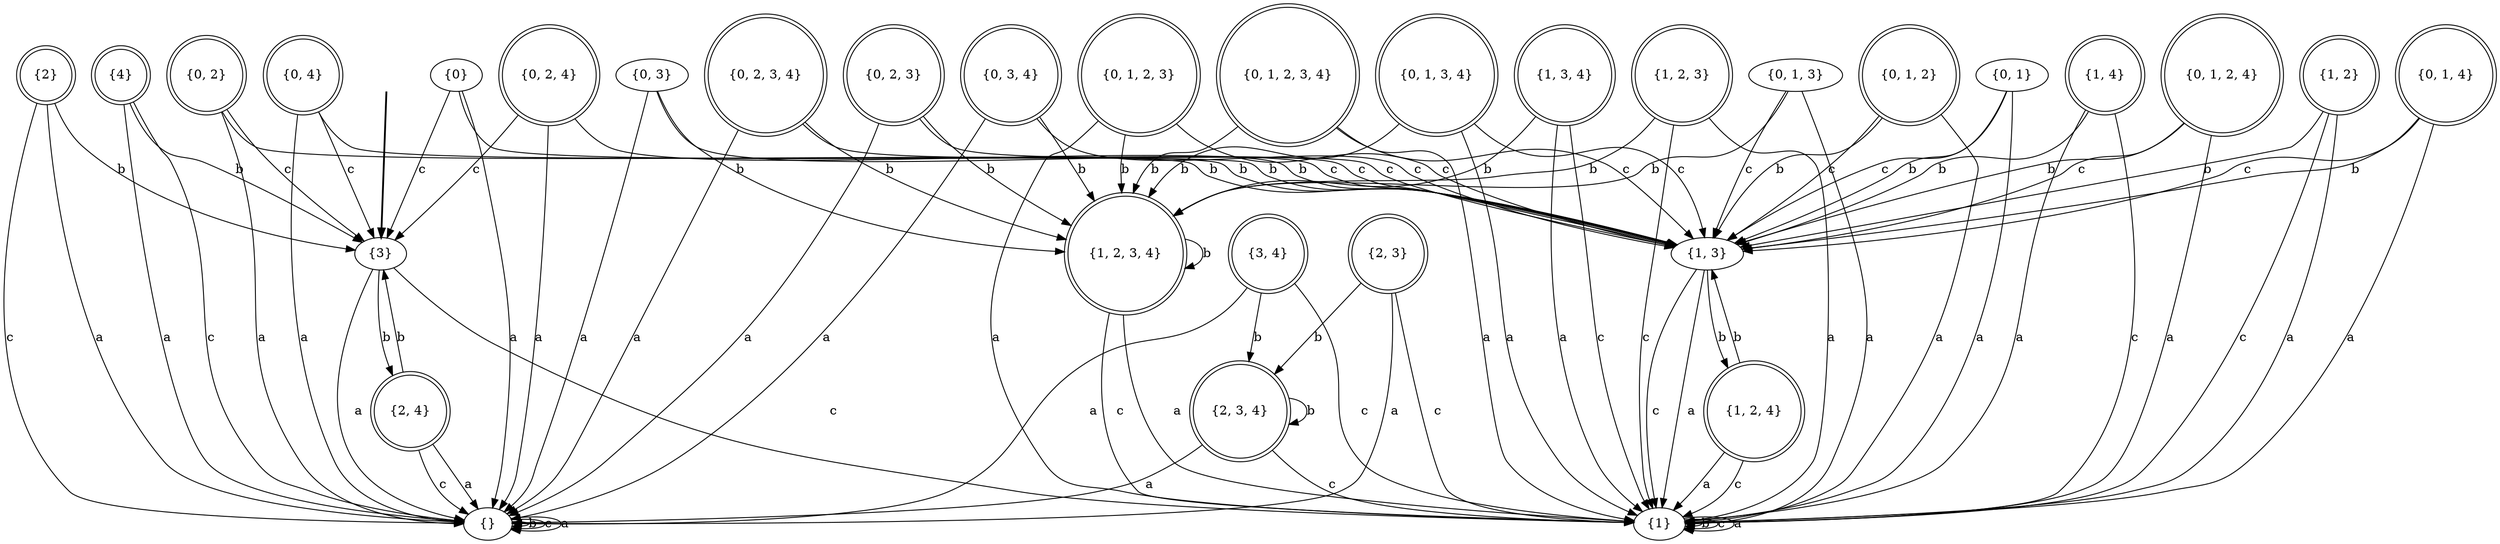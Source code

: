 digraph {
	fake [style=invisible]
	"{0, 2, 3}" [shape=doublecircle]
	"{1, 2, 3, 4}" [shape=doublecircle]
	"{1, 2}" [shape=doublecircle]
	"{}"
	"{1, 2, 4}" [shape=doublecircle]
	"{3}" [root=true]
	"{0}"
	"{0, 1, 3}"
	"{2, 3, 4}" [shape=doublecircle]
	"{0, 2, 4}" [shape=doublecircle]
	"{3, 4}" [shape=doublecircle]
	"{2, 3}" [shape=doublecircle]
	"{0, 2}" [shape=doublecircle]
	"{0, 1, 4}" [shape=doublecircle]
	"{0, 1, 2}" [shape=doublecircle]
	"{2}" [shape=doublecircle]
	"{1, 2, 3}" [shape=doublecircle]
	"{0, 1}"
	"{0, 4}" [shape=doublecircle]
	"{0, 2, 3, 4}" [shape=doublecircle]
	"{4}" [shape=doublecircle]
	"{1, 3, 4}" [shape=doublecircle]
	"{1, 3}"
	"{0, 1, 2, 3}" [shape=doublecircle]
	"{0, 3}"
	"{2, 4}" [shape=doublecircle]
	"{0, 3, 4}" [shape=doublecircle]
	"{0, 1, 2, 3, 4}" [shape=doublecircle]
	"{1, 4}" [shape=doublecircle]
	"{0, 1, 2, 4}" [shape=doublecircle]
	"{0, 1, 3, 4}" [shape=doublecircle]
	"{1}"
	fake -> "{3}" [style=bold]
	"{0, 2, 3}" -> "{1, 2, 3, 4}" [label=b]
	"{0, 2, 3}" -> "{1, 3}" [label=c]
	"{0, 2, 3}" -> "{}" [label=a]
	"{1, 3, 4}" -> "{1, 2, 3, 4}" [label=b]
	"{1, 3, 4}" -> "{1}" [label=c]
	"{1, 3, 4}" -> "{1}" [label=a]
	"{1, 2, 3, 4}" -> "{1, 2, 3, 4}" [label=b]
	"{1, 2, 3, 4}" -> "{1}" [label=c]
	"{1, 2, 3, 4}" -> "{1}" [label=a]
	"{1, 2}" -> "{1, 3}" [label=b]
	"{1, 2}" -> "{1}" [label=c]
	"{1, 2}" -> "{1}" [label=a]
	"{0, 4}" -> "{1, 3}" [label=b]
	"{0, 4}" -> "{3}" [label=c]
	"{0, 4}" -> "{}" [label=a]
	"{}" -> "{}" [label=b]
	"{}" -> "{}" [label=c]
	"{}" -> "{}" [label=a]
	"{0, 2, 3, 4}" -> "{1, 2, 3, 4}" [label=b]
	"{0, 2, 3, 4}" -> "{1, 3}" [label=c]
	"{0, 2, 3, 4}" -> "{}" [label=a]
	"{1, 2, 4}" -> "{1, 3}" [label=b]
	"{1, 2, 4}" -> "{1}" [label=c]
	"{1, 2, 4}" -> "{1}" [label=a]
	"{4}" -> "{3}" [label=b]
	"{4}" -> "{}" [label=c]
	"{4}" -> "{}" [label=a]
	"{0}" -> "{1, 3}" [label=b]
	"{0}" -> "{3}" [label=c]
	"{0}" -> "{}" [label=a]
	"{1, 3}" -> "{1, 2, 4}" [label=b]
	"{1, 3}" -> "{1}" [label=c]
	"{1, 3}" -> "{1}" [label=a]
	"{0, 1, 2, 3}" -> "{1, 2, 3, 4}" [label=b]
	"{0, 1, 2, 3}" -> "{1, 3}" [label=c]
	"{0, 1, 2, 3}" -> "{1}" [label=a]
	"{0, 3}" -> "{1, 2, 3, 4}" [label=b]
	"{0, 3}" -> "{1, 3}" [label=c]
	"{0, 3}" -> "{}" [label=a]
	"{2, 4}" -> "{3}" [label=b]
	"{2, 4}" -> "{}" [label=c]
	"{2, 4}" -> "{}" [label=a]
	"{0, 3, 4}" -> "{1, 2, 3, 4}" [label=b]
	"{0, 3, 4}" -> "{1, 3}" [label=c]
	"{0, 3, 4}" -> "{}" [label=a]
	"{3}" -> "{2, 4}" [label=b]
	"{3}" -> "{1}" [label=c]
	"{3}" -> "{}" [label=a]
	"{0, 1, 3}" -> "{1, 2, 3, 4}" [label=b]
	"{0, 1, 3}" -> "{1, 3}" [label=c]
	"{0, 1, 3}" -> "{1}" [label=a]
	"{2}" -> "{3}" [label=b]
	"{2}" -> "{}" [label=c]
	"{2}" -> "{}" [label=a]
	"{0, 1, 2, 3, 4}" -> "{1, 2, 3, 4}" [label=b]
	"{0, 1, 2, 3, 4}" -> "{1, 3}" [label=c]
	"{0, 1, 2, 3, 4}" -> "{1}" [label=a]
	"{1, 4}" -> "{1, 3}" [label=b]
	"{1, 4}" -> "{1}" [label=c]
	"{1, 4}" -> "{1}" [label=a]
	"{2, 3, 4}" -> "{2, 3, 4}" [label=b]
	"{2, 3, 4}" -> "{1}" [label=c]
	"{2, 3, 4}" -> "{}" [label=a]
	"{0, 2, 4}" -> "{1, 3}" [label=b]
	"{0, 2, 4}" -> "{3}" [label=c]
	"{0, 2, 4}" -> "{}" [label=a]
	"{0, 1, 2, 4}" -> "{1, 3}" [label=b]
	"{0, 1, 2, 4}" -> "{1, 3}" [label=c]
	"{0, 1, 2, 4}" -> "{1}" [label=a]
	"{3, 4}" -> "{2, 3, 4}" [label=b]
	"{3, 4}" -> "{1}" [label=c]
	"{3, 4}" -> "{}" [label=a]
	"{0, 1, 3, 4}" -> "{1, 2, 3, 4}" [label=b]
	"{0, 1, 3, 4}" -> "{1, 3}" [label=c]
	"{0, 1, 3, 4}" -> "{1}" [label=a]
	"{2, 3}" -> "{2, 3, 4}" [label=b]
	"{2, 3}" -> "{1}" [label=c]
	"{2, 3}" -> "{}" [label=a]
	"{0, 2}" -> "{1, 3}" [label=b]
	"{0, 2}" -> "{3}" [label=c]
	"{0, 2}" -> "{}" [label=a]
	"{1}" -> "{1}" [label=b]
	"{1}" -> "{1}" [label=c]
	"{1}" -> "{1}" [label=a]
	"{0, 1, 4}" -> "{1, 3}" [label=b]
	"{0, 1, 4}" -> "{1, 3}" [label=c]
	"{0, 1, 4}" -> "{1}" [label=a]
	"{0, 1, 2}" -> "{1, 3}" [label=b]
	"{0, 1, 2}" -> "{1, 3}" [label=c]
	"{0, 1, 2}" -> "{1}" [label=a]
	"{1, 2, 3}" -> "{1, 2, 3, 4}" [label=b]
	"{1, 2, 3}" -> "{1}" [label=c]
	"{1, 2, 3}" -> "{1}" [label=a]
	"{0, 1}" -> "{1, 3}" [label=b]
	"{0, 1}" -> "{1, 3}" [label=c]
	"{0, 1}" -> "{1}" [label=a]
}
